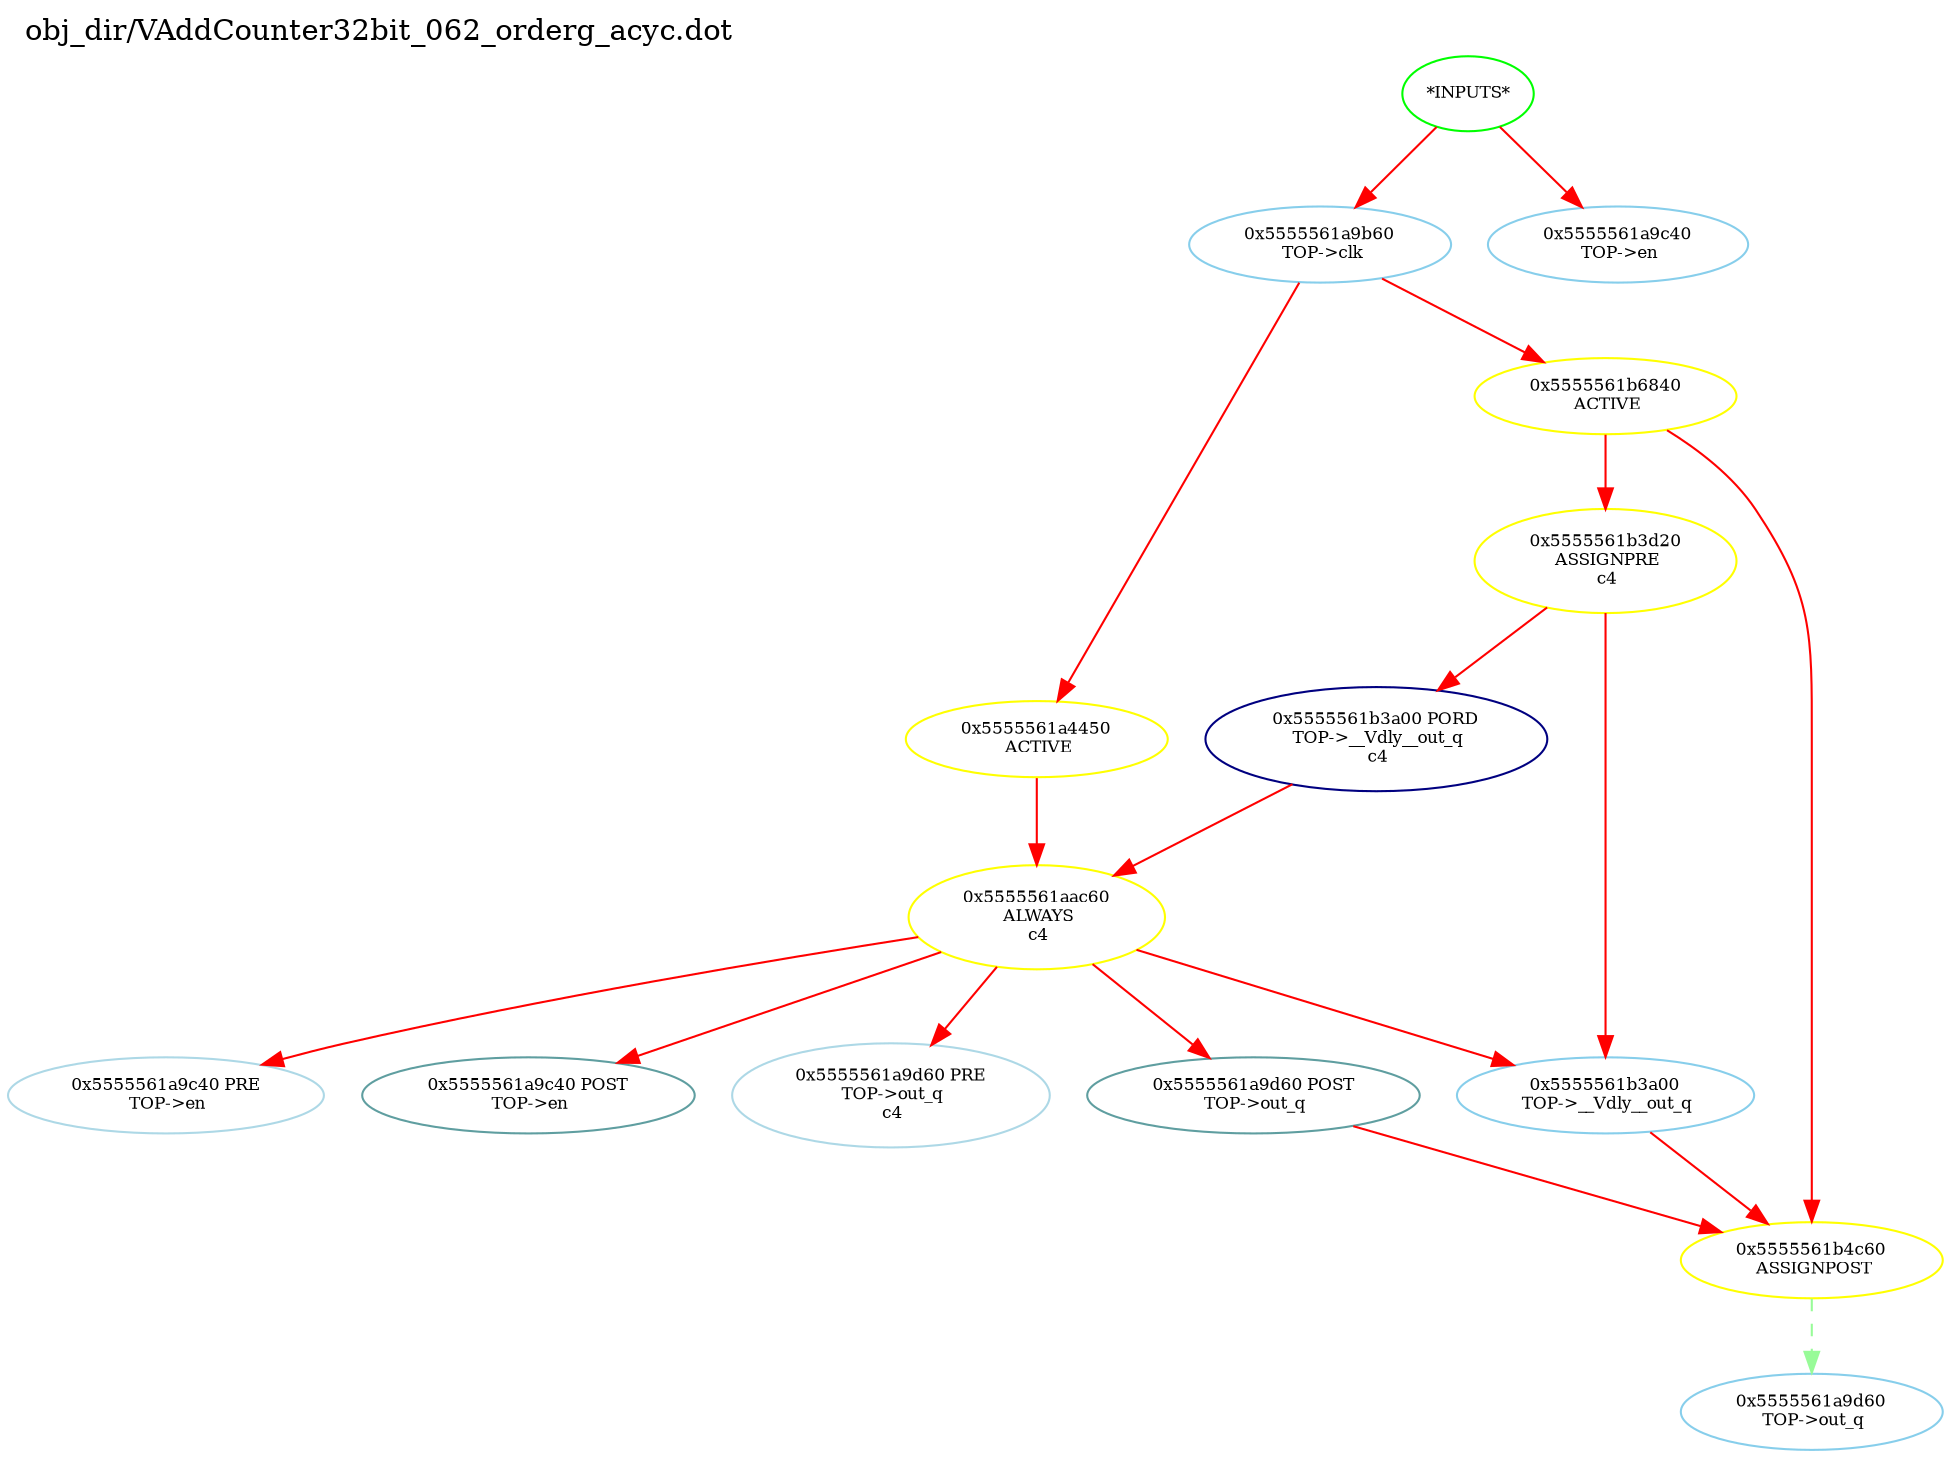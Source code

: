 digraph v3graph {
	graph	[label="obj_dir/VAddCounter32bit_062_orderg_acyc.dot",
		 labelloc=t, labeljust=l,
		 //size="7.5,10",
		 rankdir=TB];
	n0	[fontsize=8 label="*INPUTS*", color=green];
	n0x5555561a99a0_1	[fontsize=8 label="0x5555561a9b60\n TOP->clk", color=skyblue];
	n0x5555561a99a0_2	[fontsize=8 label="0x5555561a9c40\n TOP->en", color=skyblue];
	n0x5555561a99a0_3	[fontsize=8 label="0x5555561a4450\n ACTIVE", color=yellow];
	n0x5555561a99a0_4	[fontsize=8 label="0x5555561aac60\n ALWAYS\n c4", color=yellow];
	n0x5555561a99a0_5	[fontsize=8 label="0x5555561a9c40 PRE\n TOP->en", color=lightblue];
	n0x5555561a99a0_6	[fontsize=8 label="0x5555561a9c40 POST\n TOP->en", color=CadetBlue];
	n0x5555561a99a0_7	[fontsize=8 label="0x5555561a9d60 PRE\n TOP->out_q\n c4", color=lightblue];
	n0x5555561a99a0_8	[fontsize=8 label="0x5555561a9d60 POST\n TOP->out_q", color=CadetBlue];
	n0x5555561a99a0_9	[fontsize=8 label="0x5555561b3a00 PORD\n TOP->__Vdly__out_q\n c4", color=NavyBlue];
	n0x5555561a99a0_10	[fontsize=8 label="0x5555561b3a00\n TOP->__Vdly__out_q", color=skyblue];
	n0x5555561a99a0_11	[fontsize=8 label="0x5555561b6840\n ACTIVE", color=yellow];
	n0x5555561a99a0_12	[fontsize=8 label="0x5555561b3d20\n ASSIGNPRE\n c4", color=yellow];
	n0x5555561a99a0_13	[fontsize=8 label="0x5555561b4c60\n ASSIGNPOST", color=yellow];
	n0x5555561a99a0_14	[fontsize=8 label="0x5555561a9d60\n TOP->out_q", color=skyblue];
	n0 -> n0x5555561a99a0_1 [fontsize=8 label="" weight=1 color=red];
	n0 -> n0x5555561a99a0_2 [fontsize=8 label="" weight=1 color=red];
	n0x5555561a99a0_1 -> n0x5555561a99a0_3 [fontsize=8 label="" weight=8 color=red];
	n0x5555561a99a0_1 -> n0x5555561a99a0_11 [fontsize=8 label="" weight=8 color=red];
	n0x5555561a99a0_3 -> n0x5555561a99a0_4 [fontsize=8 label="" weight=32 color=red];
	n0x5555561a99a0_4 -> n0x5555561a99a0_5 [fontsize=8 label="" weight=32 color=red];
	n0x5555561a99a0_4 -> n0x5555561a99a0_6 [fontsize=8 label="" weight=2 color=red];
	n0x5555561a99a0_4 -> n0x5555561a99a0_7 [fontsize=8 label="" weight=32 color=red];
	n0x5555561a99a0_4 -> n0x5555561a99a0_8 [fontsize=8 label="" weight=2 color=red];
	n0x5555561a99a0_4 -> n0x5555561a99a0_10 [fontsize=8 label="" weight=32 color=red];
	n0x5555561a99a0_8 -> n0x5555561a99a0_13 [fontsize=8 label="" weight=2 color=red];
	n0x5555561a99a0_9 -> n0x5555561a99a0_4 [fontsize=8 label="" weight=32 color=red];
	n0x5555561a99a0_10 -> n0x5555561a99a0_13 [fontsize=8 label="" weight=8 color=red];
	n0x5555561a99a0_11 -> n0x5555561a99a0_12 [fontsize=8 label="" weight=32 color=red];
	n0x5555561a99a0_11 -> n0x5555561a99a0_13 [fontsize=8 label="" weight=32 color=red];
	n0x5555561a99a0_12 -> n0x5555561a99a0_9 [fontsize=8 label="" weight=32 color=red];
	n0x5555561a99a0_12 -> n0x5555561a99a0_10 [fontsize=8 label="" weight=32 color=red];
	n0x5555561a99a0_13 -> n0x5555561a99a0_14 [fontsize=8 label="" weight=1 color=PaleGreen style=dashed];
}
